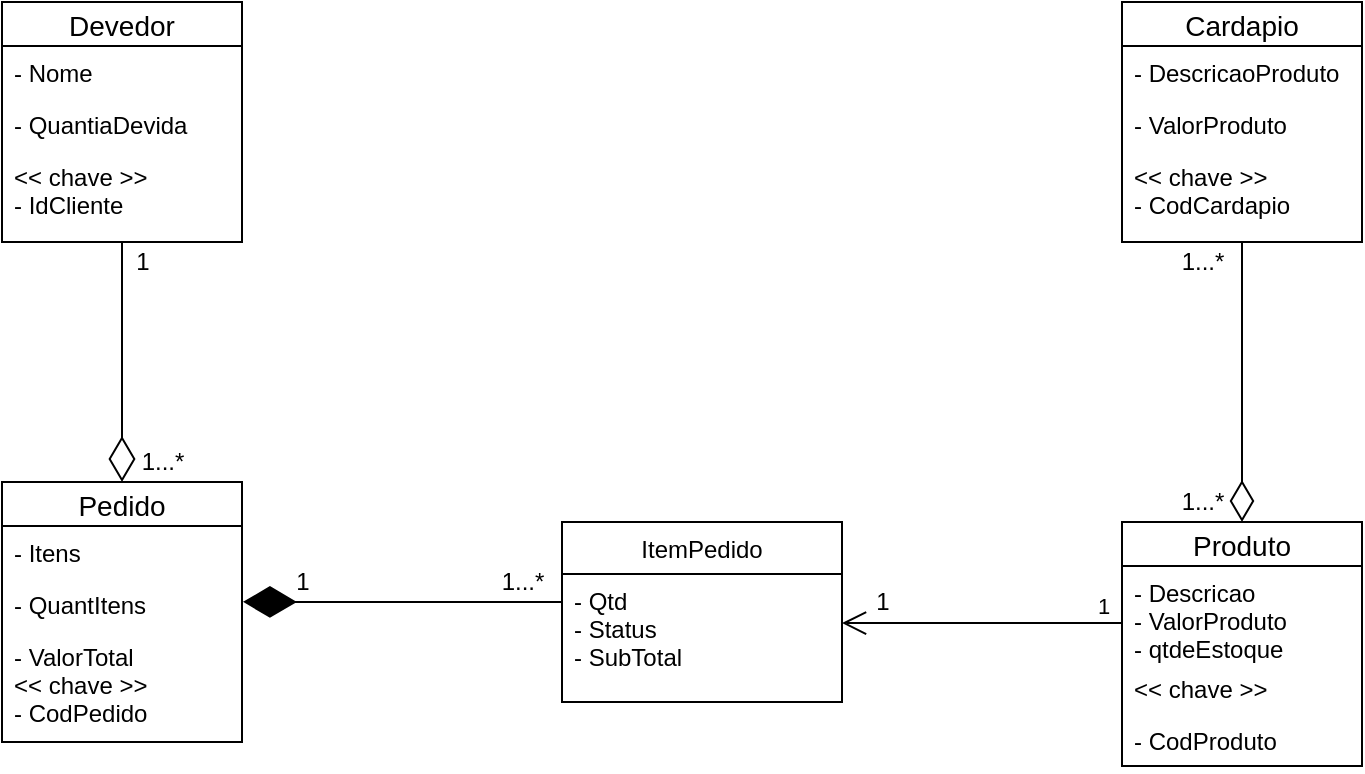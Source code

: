 <mxfile version="13.0.3" type="device"><diagram id="vgZJK-MRLFKVahBGJj7f" name="Page-1"><mxGraphModel dx="2105" dy="2117" grid="1" gridSize="10" guides="1" tooltips="1" connect="1" arrows="1" fold="1" page="1" pageScale="1" pageWidth="827" pageHeight="1169" math="0" shadow="0"><root><mxCell id="0"/><mxCell id="1" parent="0"/><mxCell id="A3djDq30FXPu1KrwplRg-32" value="1" style="endArrow=open;html=1;endSize=10;startArrow=none;startSize=14;startFill=0;edgeStyle=orthogonalEdgeStyle;align=left;verticalAlign=bottom;exitX=0;exitY=0.594;exitDx=0;exitDy=0;exitPerimeter=0;spacing=2;spacingLeft=6;" parent="1" source="A3djDq30FXPu1KrwplRg-26" target="s5BNvmAkZLXQuyRl-OJv-2" edge="1"><mxGeometry x="-0.714" relative="1" as="geometry"><mxPoint x="90" y="209.5" as="sourcePoint"/><mxPoint x="-30" y="220" as="targetPoint"/><mxPoint as="offset"/><Array as="points"><mxPoint x="100" y="230"/></Array></mxGeometry></mxCell><mxCell id="A3djDq30FXPu1KrwplRg-9" value="Pedido" style="swimlane;fontStyle=0;childLayout=stackLayout;horizontal=1;startSize=22;horizontalStack=0;resizeParent=1;resizeParentMax=0;resizeLast=0;collapsible=1;marginBottom=0;align=center;fontSize=14;" parent="1" vertex="1"><mxGeometry x="-460" y="160" width="120" height="130" as="geometry"/></mxCell><mxCell id="A3djDq30FXPu1KrwplRg-10" value="- Itens" style="text;strokeColor=none;fillColor=none;spacingLeft=4;spacingRight=4;overflow=hidden;rotatable=0;points=[[0,0.5],[1,0.5]];portConstraint=eastwest;fontSize=12;" parent="A3djDq30FXPu1KrwplRg-9" vertex="1"><mxGeometry y="22" width="120" height="26" as="geometry"/></mxCell><mxCell id="A3djDq30FXPu1KrwplRg-11" value="- QuantItens" style="text;strokeColor=none;fillColor=none;spacingLeft=4;spacingRight=4;overflow=hidden;rotatable=0;points=[[0,0.5],[1,0.5]];portConstraint=eastwest;fontSize=12;" parent="A3djDq30FXPu1KrwplRg-9" vertex="1"><mxGeometry y="48" width="120" height="26" as="geometry"/></mxCell><mxCell id="A3djDq30FXPu1KrwplRg-12" value="- ValorTotal&#10;&lt;&lt; chave &gt;&gt;&#10;- CodPedido" style="text;strokeColor=none;fillColor=none;spacingLeft=4;spacingRight=4;overflow=hidden;rotatable=0;points=[[0,0.5],[1,0.5]];portConstraint=eastwest;fontSize=12;" parent="A3djDq30FXPu1KrwplRg-9" vertex="1"><mxGeometry y="74" width="120" height="56" as="geometry"/></mxCell><mxCell id="dlf9kwk8ex_zjk3-TTA7-4" style="edgeStyle=orthogonalEdgeStyle;rounded=0;orthogonalLoop=1;jettySize=auto;html=1;entryX=0.5;entryY=0;entryDx=0;entryDy=0;endArrow=diamondThin;endFill=0;endSize=18;" parent="1" source="A3djDq30FXPu1KrwplRg-5" target="A3djDq30FXPu1KrwplRg-25" edge="1"><mxGeometry relative="1" as="geometry"/></mxCell><mxCell id="A3djDq30FXPu1KrwplRg-5" value="Cardapio" style="swimlane;fontStyle=0;childLayout=stackLayout;horizontal=1;startSize=22;horizontalStack=0;resizeParent=1;resizeParentMax=0;resizeLast=0;collapsible=1;marginBottom=0;align=center;fontSize=14;" parent="1" vertex="1"><mxGeometry x="100" y="-80" width="120" height="120" as="geometry"/></mxCell><mxCell id="A3djDq30FXPu1KrwplRg-6" value="- DescricaoProduto" style="text;strokeColor=none;fillColor=none;spacingLeft=4;spacingRight=4;overflow=hidden;rotatable=0;points=[[0,0.5],[1,0.5]];portConstraint=eastwest;fontSize=12;" parent="A3djDq30FXPu1KrwplRg-5" vertex="1"><mxGeometry y="22" width="120" height="26" as="geometry"/></mxCell><mxCell id="A3djDq30FXPu1KrwplRg-7" value="- ValorProduto" style="text;strokeColor=none;fillColor=none;spacingLeft=4;spacingRight=4;overflow=hidden;rotatable=0;points=[[0,0.5],[1,0.5]];portConstraint=eastwest;fontSize=12;" parent="A3djDq30FXPu1KrwplRg-5" vertex="1"><mxGeometry y="48" width="120" height="26" as="geometry"/></mxCell><mxCell id="A3djDq30FXPu1KrwplRg-8" value="&lt;&lt; chave &gt;&gt;&#10;- CodCardapio" style="text;strokeColor=none;fillColor=none;spacingLeft=4;spacingRight=4;overflow=hidden;rotatable=0;points=[[0,0.5],[1,0.5]];portConstraint=eastwest;fontSize=12;" parent="A3djDq30FXPu1KrwplRg-5" vertex="1"><mxGeometry y="74" width="120" height="46" as="geometry"/></mxCell><mxCell id="Agb2wydmA4jCmASoXJ5w-2" value="" style="endArrow=diamondThin;endFill=1;endSize=24;html=1;entryX=1.004;entryY=0.459;entryDx=0;entryDy=0;entryPerimeter=0;exitX=0.001;exitY=0.219;exitDx=0;exitDy=0;exitPerimeter=0;" parent="1" target="A3djDq30FXPu1KrwplRg-11" edge="1" source="s5BNvmAkZLXQuyRl-OJv-2"><mxGeometry width="160" relative="1" as="geometry"><mxPoint x="-180" y="219.5" as="sourcePoint"/><mxPoint x="-300" y="219.5" as="targetPoint"/><Array as="points"><mxPoint x="-260" y="220"/></Array></mxGeometry></mxCell><mxCell id="s5BNvmAkZLXQuyRl-OJv-1" value="ItemPedido" style="swimlane;fontStyle=0;childLayout=stackLayout;horizontal=1;startSize=26;fillColor=none;horizontalStack=0;resizeParent=1;resizeParentMax=0;resizeLast=0;collapsible=1;marginBottom=0;" parent="1" vertex="1"><mxGeometry x="-180" y="180" width="140" height="90" as="geometry"/></mxCell><mxCell id="s5BNvmAkZLXQuyRl-OJv-2" value="- Qtd&#10;- Status&#10;- SubTotal" style="text;strokeColor=none;fillColor=none;align=left;verticalAlign=top;spacingLeft=4;spacingRight=4;overflow=hidden;rotatable=0;points=[[0,0.5],[1,0.5]];portConstraint=eastwest;" parent="s5BNvmAkZLXQuyRl-OJv-1" vertex="1"><mxGeometry y="26" width="140" height="64" as="geometry"/></mxCell><mxCell id="A3djDq30FXPu1KrwplRg-25" value="Produto" style="swimlane;fontStyle=0;childLayout=stackLayout;horizontal=1;startSize=22;horizontalStack=0;resizeParent=1;resizeParentMax=0;resizeLast=0;collapsible=1;marginBottom=0;align=center;fontSize=14;" parent="1" vertex="1"><mxGeometry x="100" y="180" width="120" height="122" as="geometry"/></mxCell><mxCell id="A3djDq30FXPu1KrwplRg-26" value="- Descricao&#10;- ValorProduto&#10;- qtdeEstoque" style="text;strokeColor=none;fillColor=none;spacingLeft=4;spacingRight=4;overflow=hidden;rotatable=0;points=[[0,0.5],[1,0.5]];portConstraint=eastwest;fontSize=12;" parent="A3djDq30FXPu1KrwplRg-25" vertex="1"><mxGeometry y="22" width="120" height="48" as="geometry"/></mxCell><mxCell id="A3djDq30FXPu1KrwplRg-27" value="&lt;&lt; chave &gt;&gt;" style="text;strokeColor=none;fillColor=none;spacingLeft=4;spacingRight=4;overflow=hidden;rotatable=0;points=[[0,0.5],[1,0.5]];portConstraint=eastwest;fontSize=12;" parent="A3djDq30FXPu1KrwplRg-25" vertex="1"><mxGeometry y="70" width="120" height="26" as="geometry"/></mxCell><mxCell id="A3djDq30FXPu1KrwplRg-28" value="- CodProduto" style="text;strokeColor=none;fillColor=none;spacingLeft=4;spacingRight=4;overflow=hidden;rotatable=0;points=[[0,0.5],[1,0.5]];portConstraint=eastwest;fontSize=12;" parent="A3djDq30FXPu1KrwplRg-25" vertex="1"><mxGeometry y="96" width="120" height="26" as="geometry"/></mxCell><mxCell id="2NBQUuLUuZMlO-29ojwJ-1" style="edgeStyle=orthogonalEdgeStyle;rounded=0;orthogonalLoop=1;jettySize=auto;html=1;entryX=0.5;entryY=0;entryDx=0;entryDy=0;endArrow=diamondThin;endFill=0;endSize=20;" parent="1" source="A3djDq30FXPu1KrwplRg-17" target="A3djDq30FXPu1KrwplRg-9" edge="1"><mxGeometry relative="1" as="geometry"/></mxCell><mxCell id="2NBQUuLUuZMlO-29ojwJ-2" value="1...*" style="text;html=1;align=center;verticalAlign=middle;resizable=0;points=[];autosize=1;" parent="1" vertex="1"><mxGeometry x="-400" y="140" width="40" height="20" as="geometry"/></mxCell><mxCell id="A3djDq30FXPu1KrwplRg-17" value="Devedor" style="swimlane;fontStyle=0;childLayout=stackLayout;horizontal=1;startSize=22;horizontalStack=0;resizeParent=1;resizeParentMax=0;resizeLast=0;collapsible=1;marginBottom=0;align=center;fontSize=14;" parent="1" vertex="1"><mxGeometry x="-460" y="-80" width="120" height="120" as="geometry"/></mxCell><mxCell id="A3djDq30FXPu1KrwplRg-18" value="- Nome" style="text;strokeColor=none;fillColor=none;spacingLeft=4;spacingRight=4;overflow=hidden;rotatable=0;points=[[0,0.5],[1,0.5]];portConstraint=eastwest;fontSize=12;" parent="A3djDq30FXPu1KrwplRg-17" vertex="1"><mxGeometry y="22" width="120" height="26" as="geometry"/></mxCell><mxCell id="A3djDq30FXPu1KrwplRg-19" value="- QuantiaDevida" style="text;strokeColor=none;fillColor=none;spacingLeft=4;spacingRight=4;overflow=hidden;rotatable=0;points=[[0,0.5],[1,0.5]];portConstraint=eastwest;fontSize=12;" parent="A3djDq30FXPu1KrwplRg-17" vertex="1"><mxGeometry y="48" width="120" height="26" as="geometry"/></mxCell><mxCell id="A3djDq30FXPu1KrwplRg-20" value="&lt;&lt; chave &gt;&gt;&#10;- IdCliente" style="text;strokeColor=none;fillColor=none;spacingLeft=4;spacingRight=4;overflow=hidden;rotatable=0;points=[[0,0.5],[1,0.5]];portConstraint=eastwest;fontSize=12;" parent="A3djDq30FXPu1KrwplRg-17" vertex="1"><mxGeometry y="74" width="120" height="46" as="geometry"/></mxCell><mxCell id="4-HdS1COhUfCEDEF0nP7-1" value="1" style="text;html=1;align=center;verticalAlign=middle;resizable=0;points=[];autosize=1;" vertex="1" parent="1"><mxGeometry x="-400" y="40" width="20" height="20" as="geometry"/></mxCell><mxCell id="4-HdS1COhUfCEDEF0nP7-2" value="1" style="text;html=1;align=center;verticalAlign=middle;resizable=0;points=[];autosize=1;" vertex="1" parent="1"><mxGeometry x="-30" y="210" width="20" height="20" as="geometry"/></mxCell><mxCell id="4-HdS1COhUfCEDEF0nP7-3" value="1" style="text;html=1;align=center;verticalAlign=middle;resizable=0;points=[];autosize=1;" vertex="1" parent="1"><mxGeometry x="-320" y="200" width="20" height="20" as="geometry"/></mxCell><mxCell id="4-HdS1COhUfCEDEF0nP7-4" value="1...*" style="text;html=1;align=center;verticalAlign=middle;resizable=0;points=[];autosize=1;" vertex="1" parent="1"><mxGeometry x="-220" y="200" width="40" height="20" as="geometry"/></mxCell><mxCell id="4-HdS1COhUfCEDEF0nP7-5" value="1...*" style="text;html=1;align=center;verticalAlign=middle;resizable=0;points=[];autosize=1;" vertex="1" parent="1"><mxGeometry x="120" y="40" width="40" height="20" as="geometry"/></mxCell><mxCell id="4-HdS1COhUfCEDEF0nP7-6" value="1...*" style="text;html=1;align=center;verticalAlign=middle;resizable=0;points=[];autosize=1;" vertex="1" parent="1"><mxGeometry x="120" y="160" width="40" height="20" as="geometry"/></mxCell></root></mxGraphModel></diagram></mxfile>